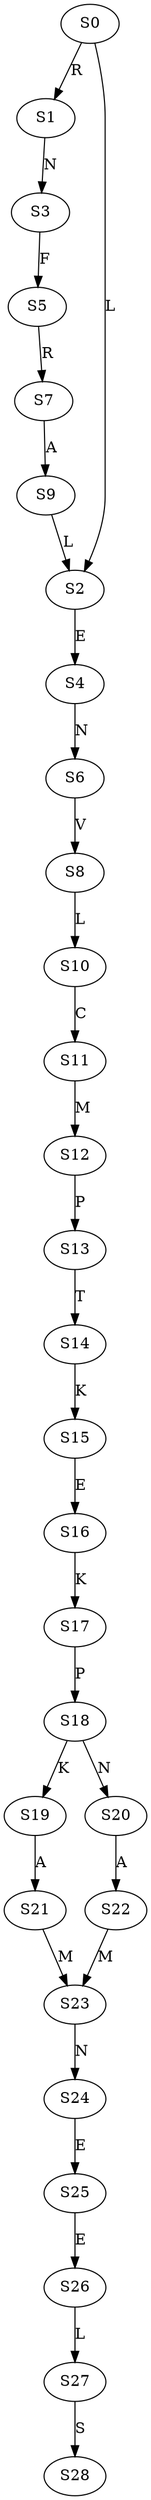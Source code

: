 strict digraph  {
	S0 -> S1 [ label = R ];
	S0 -> S2 [ label = L ];
	S1 -> S3 [ label = N ];
	S2 -> S4 [ label = E ];
	S3 -> S5 [ label = F ];
	S4 -> S6 [ label = N ];
	S5 -> S7 [ label = R ];
	S6 -> S8 [ label = V ];
	S7 -> S9 [ label = A ];
	S8 -> S10 [ label = L ];
	S9 -> S2 [ label = L ];
	S10 -> S11 [ label = C ];
	S11 -> S12 [ label = M ];
	S12 -> S13 [ label = P ];
	S13 -> S14 [ label = T ];
	S14 -> S15 [ label = K ];
	S15 -> S16 [ label = E ];
	S16 -> S17 [ label = K ];
	S17 -> S18 [ label = P ];
	S18 -> S19 [ label = K ];
	S18 -> S20 [ label = N ];
	S19 -> S21 [ label = A ];
	S20 -> S22 [ label = A ];
	S21 -> S23 [ label = M ];
	S22 -> S23 [ label = M ];
	S23 -> S24 [ label = N ];
	S24 -> S25 [ label = E ];
	S25 -> S26 [ label = E ];
	S26 -> S27 [ label = L ];
	S27 -> S28 [ label = S ];
}
